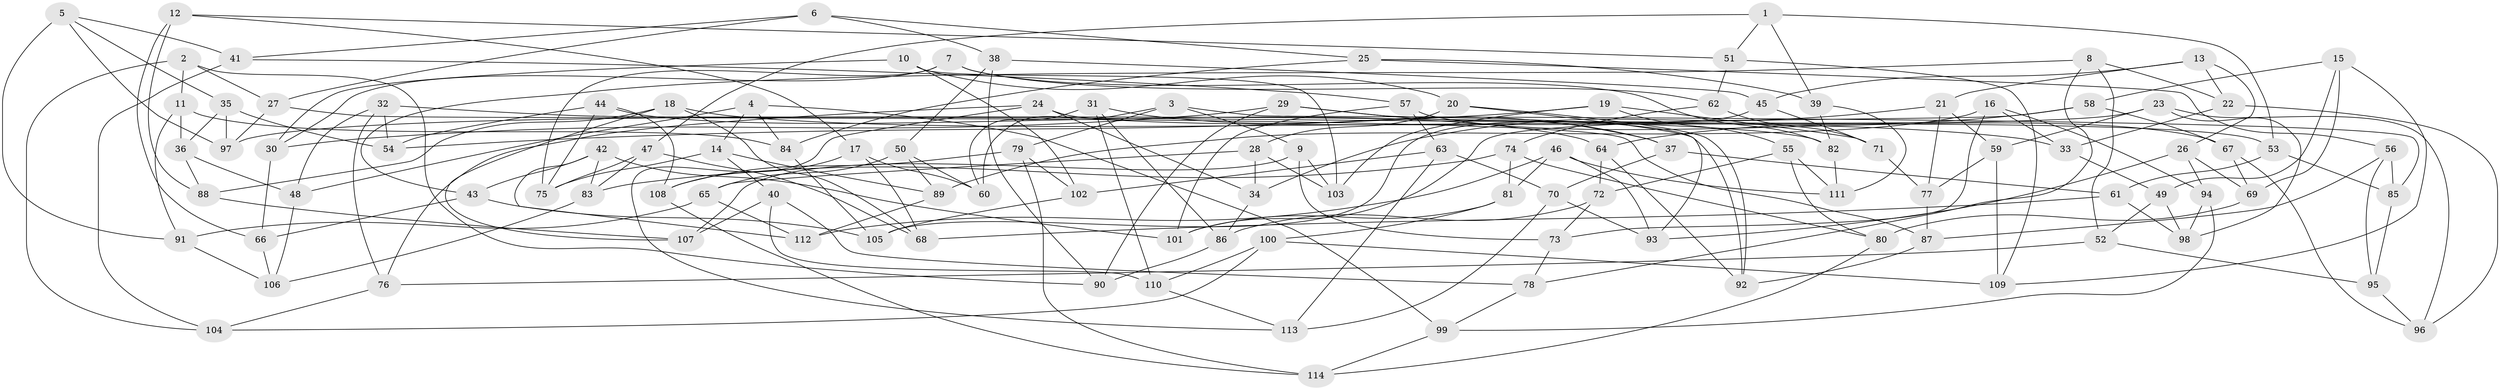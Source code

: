 // coarse degree distribution, {4: 0.6708860759493671, 5: 0.06329113924050633, 7: 0.0379746835443038, 8: 0.0759493670886076, 3: 0.10126582278481013, 6: 0.02531645569620253, 9: 0.02531645569620253}
// Generated by graph-tools (version 1.1) at 2025/02/03/04/25 22:02:12]
// undirected, 114 vertices, 228 edges
graph export_dot {
graph [start="1"]
  node [color=gray90,style=filled];
  1;
  2;
  3;
  4;
  5;
  6;
  7;
  8;
  9;
  10;
  11;
  12;
  13;
  14;
  15;
  16;
  17;
  18;
  19;
  20;
  21;
  22;
  23;
  24;
  25;
  26;
  27;
  28;
  29;
  30;
  31;
  32;
  33;
  34;
  35;
  36;
  37;
  38;
  39;
  40;
  41;
  42;
  43;
  44;
  45;
  46;
  47;
  48;
  49;
  50;
  51;
  52;
  53;
  54;
  55;
  56;
  57;
  58;
  59;
  60;
  61;
  62;
  63;
  64;
  65;
  66;
  67;
  68;
  69;
  70;
  71;
  72;
  73;
  74;
  75;
  76;
  77;
  78;
  79;
  80;
  81;
  82;
  83;
  84;
  85;
  86;
  87;
  88;
  89;
  90;
  91;
  92;
  93;
  94;
  95;
  96;
  97;
  98;
  99;
  100;
  101;
  102;
  103;
  104;
  105;
  106;
  107;
  108;
  109;
  110;
  111;
  112;
  113;
  114;
  1 -- 39;
  1 -- 51;
  1 -- 53;
  1 -- 47;
  2 -- 90;
  2 -- 11;
  2 -- 104;
  2 -- 27;
  3 -- 60;
  3 -- 85;
  3 -- 79;
  3 -- 9;
  4 -- 48;
  4 -- 14;
  4 -- 84;
  4 -- 99;
  5 -- 41;
  5 -- 35;
  5 -- 97;
  5 -- 91;
  6 -- 41;
  6 -- 38;
  6 -- 25;
  6 -- 27;
  7 -- 75;
  7 -- 62;
  7 -- 82;
  7 -- 30;
  8 -- 78;
  8 -- 52;
  8 -- 22;
  8 -- 43;
  9 -- 107;
  9 -- 73;
  9 -- 103;
  10 -- 30;
  10 -- 103;
  10 -- 20;
  10 -- 102;
  11 -- 91;
  11 -- 36;
  11 -- 84;
  12 -- 66;
  12 -- 88;
  12 -- 17;
  12 -- 51;
  13 -- 45;
  13 -- 26;
  13 -- 21;
  13 -- 22;
  14 -- 89;
  14 -- 40;
  14 -- 75;
  15 -- 109;
  15 -- 49;
  15 -- 58;
  15 -- 69;
  16 -- 33;
  16 -- 73;
  16 -- 94;
  16 -- 89;
  17 -- 60;
  17 -- 68;
  17 -- 108;
  18 -- 33;
  18 -- 88;
  18 -- 107;
  18 -- 68;
  19 -- 71;
  19 -- 54;
  19 -- 103;
  19 -- 55;
  20 -- 93;
  20 -- 92;
  20 -- 28;
  21 -- 34;
  21 -- 59;
  21 -- 77;
  22 -- 33;
  22 -- 96;
  23 -- 98;
  23 -- 59;
  23 -- 97;
  23 -- 96;
  24 -- 76;
  24 -- 53;
  24 -- 113;
  24 -- 34;
  25 -- 39;
  25 -- 56;
  25 -- 84;
  26 -- 94;
  26 -- 93;
  26 -- 69;
  27 -- 87;
  27 -- 97;
  28 -- 103;
  28 -- 65;
  28 -- 34;
  29 -- 30;
  29 -- 37;
  29 -- 90;
  29 -- 92;
  30 -- 66;
  31 -- 86;
  31 -- 110;
  31 -- 37;
  31 -- 60;
  32 -- 54;
  32 -- 82;
  32 -- 48;
  32 -- 76;
  33 -- 49;
  34 -- 86;
  35 -- 54;
  35 -- 97;
  35 -- 36;
  36 -- 48;
  36 -- 88;
  37 -- 61;
  37 -- 70;
  38 -- 45;
  38 -- 90;
  38 -- 50;
  39 -- 82;
  39 -- 111;
  40 -- 110;
  40 -- 107;
  40 -- 78;
  41 -- 57;
  41 -- 104;
  42 -- 83;
  42 -- 101;
  42 -- 112;
  42 -- 43;
  43 -- 66;
  43 -- 105;
  44 -- 64;
  44 -- 54;
  44 -- 108;
  44 -- 75;
  45 -- 71;
  45 -- 105;
  46 -- 81;
  46 -- 111;
  46 -- 112;
  46 -- 93;
  47 -- 68;
  47 -- 83;
  47 -- 75;
  48 -- 106;
  49 -- 52;
  49 -- 98;
  50 -- 65;
  50 -- 60;
  50 -- 89;
  51 -- 109;
  51 -- 62;
  52 -- 76;
  52 -- 95;
  53 -- 61;
  53 -- 85;
  55 -- 80;
  55 -- 72;
  55 -- 111;
  56 -- 87;
  56 -- 85;
  56 -- 95;
  57 -- 63;
  57 -- 101;
  57 -- 67;
  58 -- 101;
  58 -- 67;
  58 -- 64;
  59 -- 109;
  59 -- 77;
  61 -- 68;
  61 -- 98;
  62 -- 74;
  62 -- 71;
  63 -- 70;
  63 -- 113;
  63 -- 102;
  64 -- 72;
  64 -- 92;
  65 -- 112;
  65 -- 91;
  66 -- 106;
  67 -- 69;
  67 -- 96;
  69 -- 80;
  70 -- 113;
  70 -- 93;
  71 -- 77;
  72 -- 86;
  72 -- 73;
  73 -- 78;
  74 -- 80;
  74 -- 81;
  74 -- 83;
  76 -- 104;
  77 -- 87;
  78 -- 99;
  79 -- 108;
  79 -- 102;
  79 -- 114;
  80 -- 114;
  81 -- 101;
  81 -- 100;
  82 -- 111;
  83 -- 106;
  84 -- 105;
  85 -- 95;
  86 -- 90;
  87 -- 92;
  88 -- 107;
  89 -- 112;
  91 -- 106;
  94 -- 99;
  94 -- 98;
  95 -- 96;
  99 -- 114;
  100 -- 110;
  100 -- 109;
  100 -- 104;
  102 -- 105;
  108 -- 114;
  110 -- 113;
}

